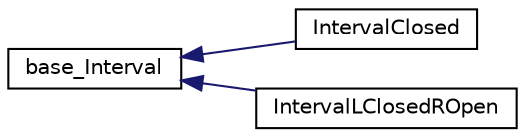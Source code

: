 digraph G
{
  edge [fontname="Helvetica",fontsize="10",labelfontname="Helvetica",labelfontsize="10"];
  node [fontname="Helvetica",fontsize="10",shape=record];
  rankdir="LR";
  Node1 [label="base_Interval",height=0.2,width=0.4,color="black", fillcolor="white", style="filled",URL="$classbase__Interval.html",tooltip="Base class for intervals of real numbers."];
  Node1 -> Node2 [dir="back",color="midnightblue",fontsize="10",style="solid",fontname="Helvetica"];
  Node2 [label="IntervalClosed",height=0.2,width=0.4,color="black", fillcolor="white", style="filled",URL="$classIntervalClosed.html",tooltip="Closed interval."];
  Node1 -> Node3 [dir="back",color="midnightblue",fontsize="10",style="solid",fontname="Helvetica"];
  Node3 [label="IntervalLClosedROpen",height=0.2,width=0.4,color="black", fillcolor="white", style="filled",URL="$classIntervalLClosedROpen.html",tooltip="Left-Closed Right-Open interval."];
}

